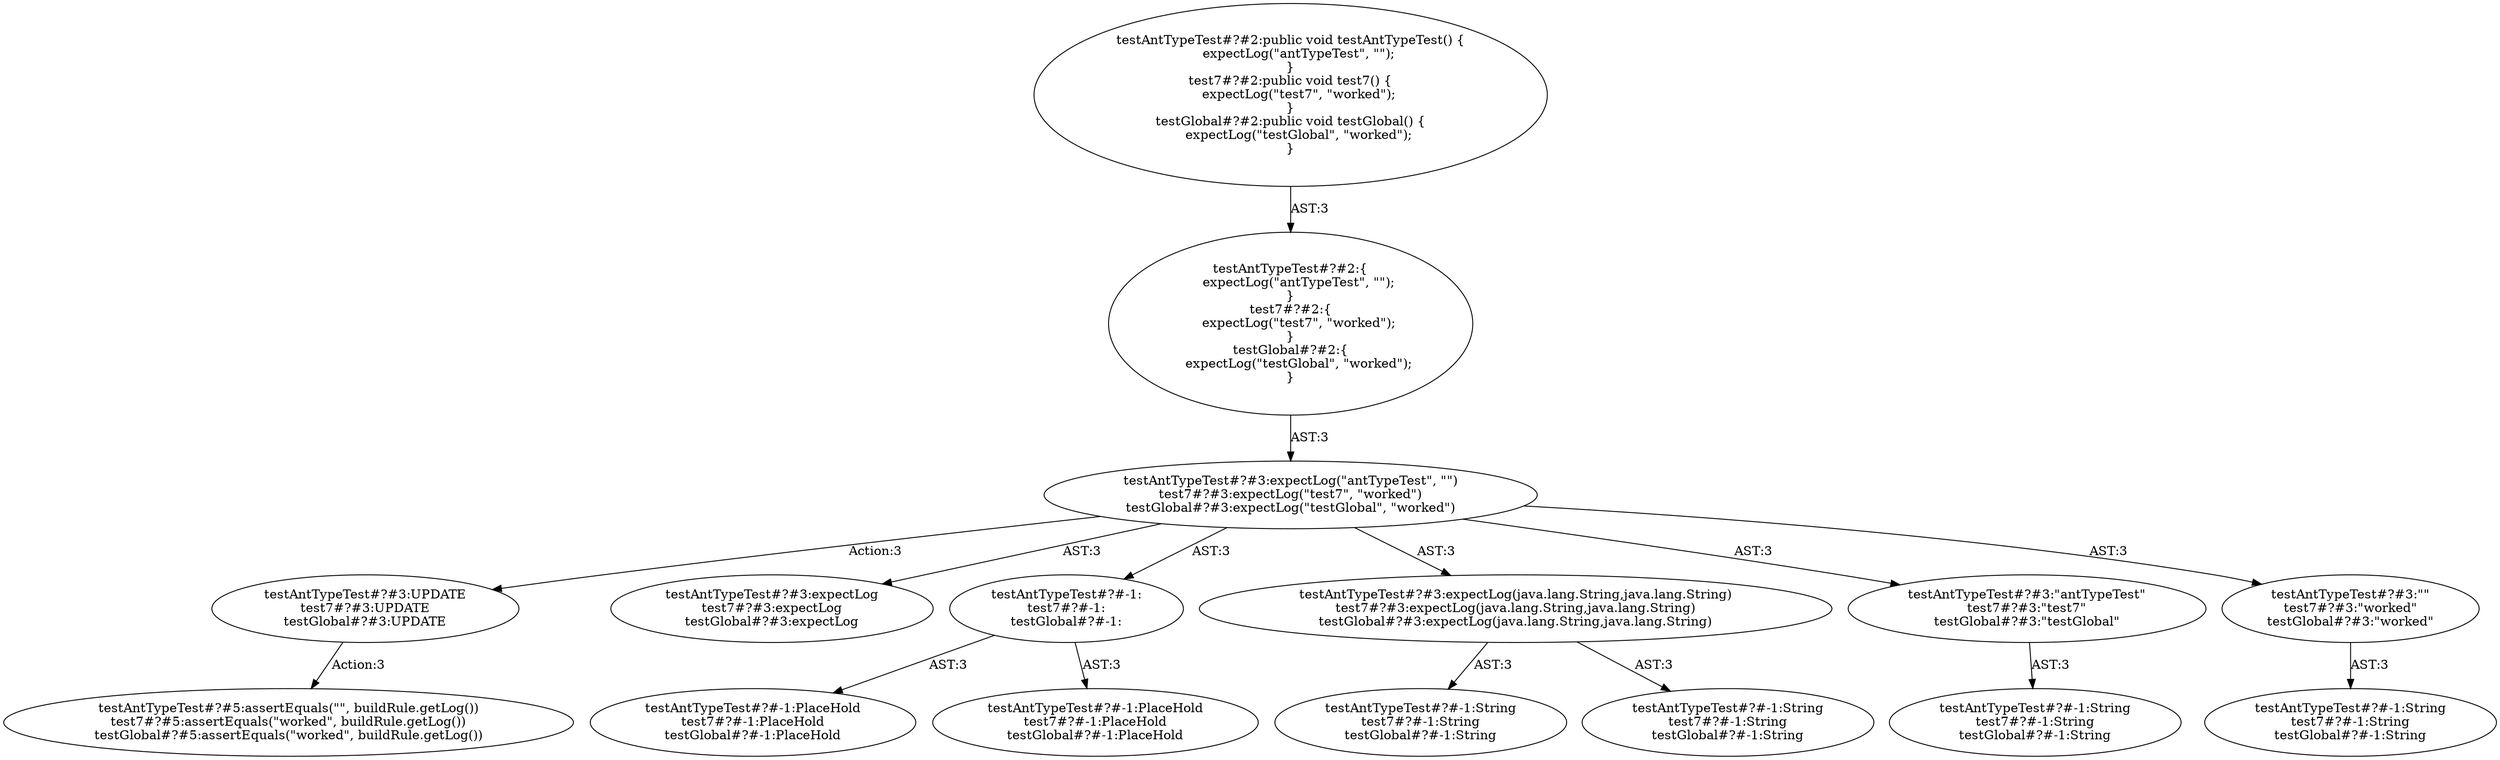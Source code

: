 digraph "Pattern" {
0 [label="testAntTypeTest#?#3:UPDATE
test7#?#3:UPDATE
testGlobal#?#3:UPDATE" shape=ellipse]
1 [label="testAntTypeTest#?#3:expectLog(\"antTypeTest\", \"\")
test7#?#3:expectLog(\"test7\", \"worked\")
testGlobal#?#3:expectLog(\"testGlobal\", \"worked\")" shape=ellipse]
2 [label="testAntTypeTest#?#2:\{
    expectLog(\"antTypeTest\", \"\");
\}
test7#?#2:\{
    expectLog(\"test7\", \"worked\");
\}
testGlobal#?#2:\{
    expectLog(\"testGlobal\", \"worked\");
\}" shape=ellipse]
3 [label="testAntTypeTest#?#2:public void testAntTypeTest() \{
    expectLog(\"antTypeTest\", \"\");
\}
test7#?#2:public void test7() \{
    expectLog(\"test7\", \"worked\");
\}
testGlobal#?#2:public void testGlobal() \{
    expectLog(\"testGlobal\", \"worked\");
\}" shape=ellipse]
4 [label="testAntTypeTest#?#3:expectLog
test7#?#3:expectLog
testGlobal#?#3:expectLog" shape=ellipse]
5 [label="testAntTypeTest#?#-1:
test7#?#-1:
testGlobal#?#-1:" shape=ellipse]
6 [label="testAntTypeTest#?#-1:PlaceHold
test7#?#-1:PlaceHold
testGlobal#?#-1:PlaceHold" shape=ellipse]
7 [label="testAntTypeTest#?#-1:PlaceHold
test7#?#-1:PlaceHold
testGlobal#?#-1:PlaceHold" shape=ellipse]
8 [label="testAntTypeTest#?#3:expectLog(java.lang.String,java.lang.String)
test7#?#3:expectLog(java.lang.String,java.lang.String)
testGlobal#?#3:expectLog(java.lang.String,java.lang.String)" shape=ellipse]
9 [label="testAntTypeTest#?#-1:String
test7#?#-1:String
testGlobal#?#-1:String" shape=ellipse]
10 [label="testAntTypeTest#?#-1:String
test7#?#-1:String
testGlobal#?#-1:String" shape=ellipse]
11 [label="testAntTypeTest#?#3:\"antTypeTest\"
test7#?#3:\"test7\"
testGlobal#?#3:\"testGlobal\"" shape=ellipse]
12 [label="testAntTypeTest#?#-1:String
test7#?#-1:String
testGlobal#?#-1:String" shape=ellipse]
13 [label="testAntTypeTest#?#3:\"\"
test7#?#3:\"worked\"
testGlobal#?#3:\"worked\"" shape=ellipse]
14 [label="testAntTypeTest#?#-1:String
test7#?#-1:String
testGlobal#?#-1:String" shape=ellipse]
15 [label="testAntTypeTest#?#5:assertEquals(\"\", buildRule.getLog())
test7#?#5:assertEquals(\"worked\", buildRule.getLog())
testGlobal#?#5:assertEquals(\"worked\", buildRule.getLog())" shape=ellipse]
0 -> 15 [label="Action:3"];
1 -> 0 [label="Action:3"];
1 -> 4 [label="AST:3"];
1 -> 5 [label="AST:3"];
1 -> 8 [label="AST:3"];
1 -> 11 [label="AST:3"];
1 -> 13 [label="AST:3"];
2 -> 1 [label="AST:3"];
3 -> 2 [label="AST:3"];
5 -> 6 [label="AST:3"];
5 -> 7 [label="AST:3"];
8 -> 9 [label="AST:3"];
8 -> 10 [label="AST:3"];
11 -> 12 [label="AST:3"];
13 -> 14 [label="AST:3"];
}